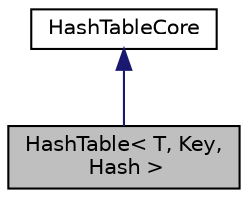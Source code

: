 digraph "HashTable&lt; T, Key, Hash &gt;"
{
  bgcolor="transparent";
  edge [fontname="Helvetica",fontsize="10",labelfontname="Helvetica",labelfontsize="10"];
  node [fontname="Helvetica",fontsize="10",shape=record];
  Node251 [label="HashTable\< T, Key,\l Hash \>",height=0.2,width=0.4,color="black", fillcolor="grey75", style="filled", fontcolor="black"];
  Node252 -> Node251 [dir="back",color="midnightblue",fontsize="10",style="solid",fontname="Helvetica"];
  Node252 [label="HashTableCore",height=0.2,width=0.4,color="black",URL="$a26849.html",tooltip="Template-invariant bits for HashTable. "];
}
